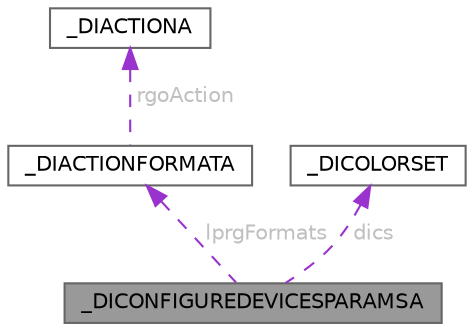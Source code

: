 digraph "_DICONFIGUREDEVICESPARAMSA"
{
 // LATEX_PDF_SIZE
  bgcolor="transparent";
  edge [fontname=Helvetica,fontsize=10,labelfontname=Helvetica,labelfontsize=10];
  node [fontname=Helvetica,fontsize=10,shape=box,height=0.2,width=0.4];
  Node1 [id="Node000001",label="_DICONFIGUREDEVICESPARAMSA",height=0.2,width=0.4,color="gray40", fillcolor="grey60", style="filled", fontcolor="black",tooltip=" "];
  Node2 -> Node1 [id="edge1_Node000001_Node000002",dir="back",color="darkorchid3",style="dashed",tooltip=" ",label=" lprgFormats",fontcolor="grey" ];
  Node2 [id="Node000002",label="_DIACTIONFORMATA",height=0.2,width=0.4,color="gray40", fillcolor="white", style="filled",URL="$struct___d_i_a_c_t_i_o_n_f_o_r_m_a_t_a.html",tooltip=" "];
  Node3 -> Node2 [id="edge2_Node000002_Node000003",dir="back",color="darkorchid3",style="dashed",tooltip=" ",label=" rgoAction",fontcolor="grey" ];
  Node3 [id="Node000003",label="_DIACTIONA",height=0.2,width=0.4,color="gray40", fillcolor="white", style="filled",URL="$struct___d_i_a_c_t_i_o_n_a.html",tooltip=" "];
  Node4 -> Node1 [id="edge3_Node000001_Node000004",dir="back",color="darkorchid3",style="dashed",tooltip=" ",label=" dics",fontcolor="grey" ];
  Node4 [id="Node000004",label="_DICOLORSET",height=0.2,width=0.4,color="gray40", fillcolor="white", style="filled",URL="$struct___d_i_c_o_l_o_r_s_e_t.html",tooltip=" "];
}
